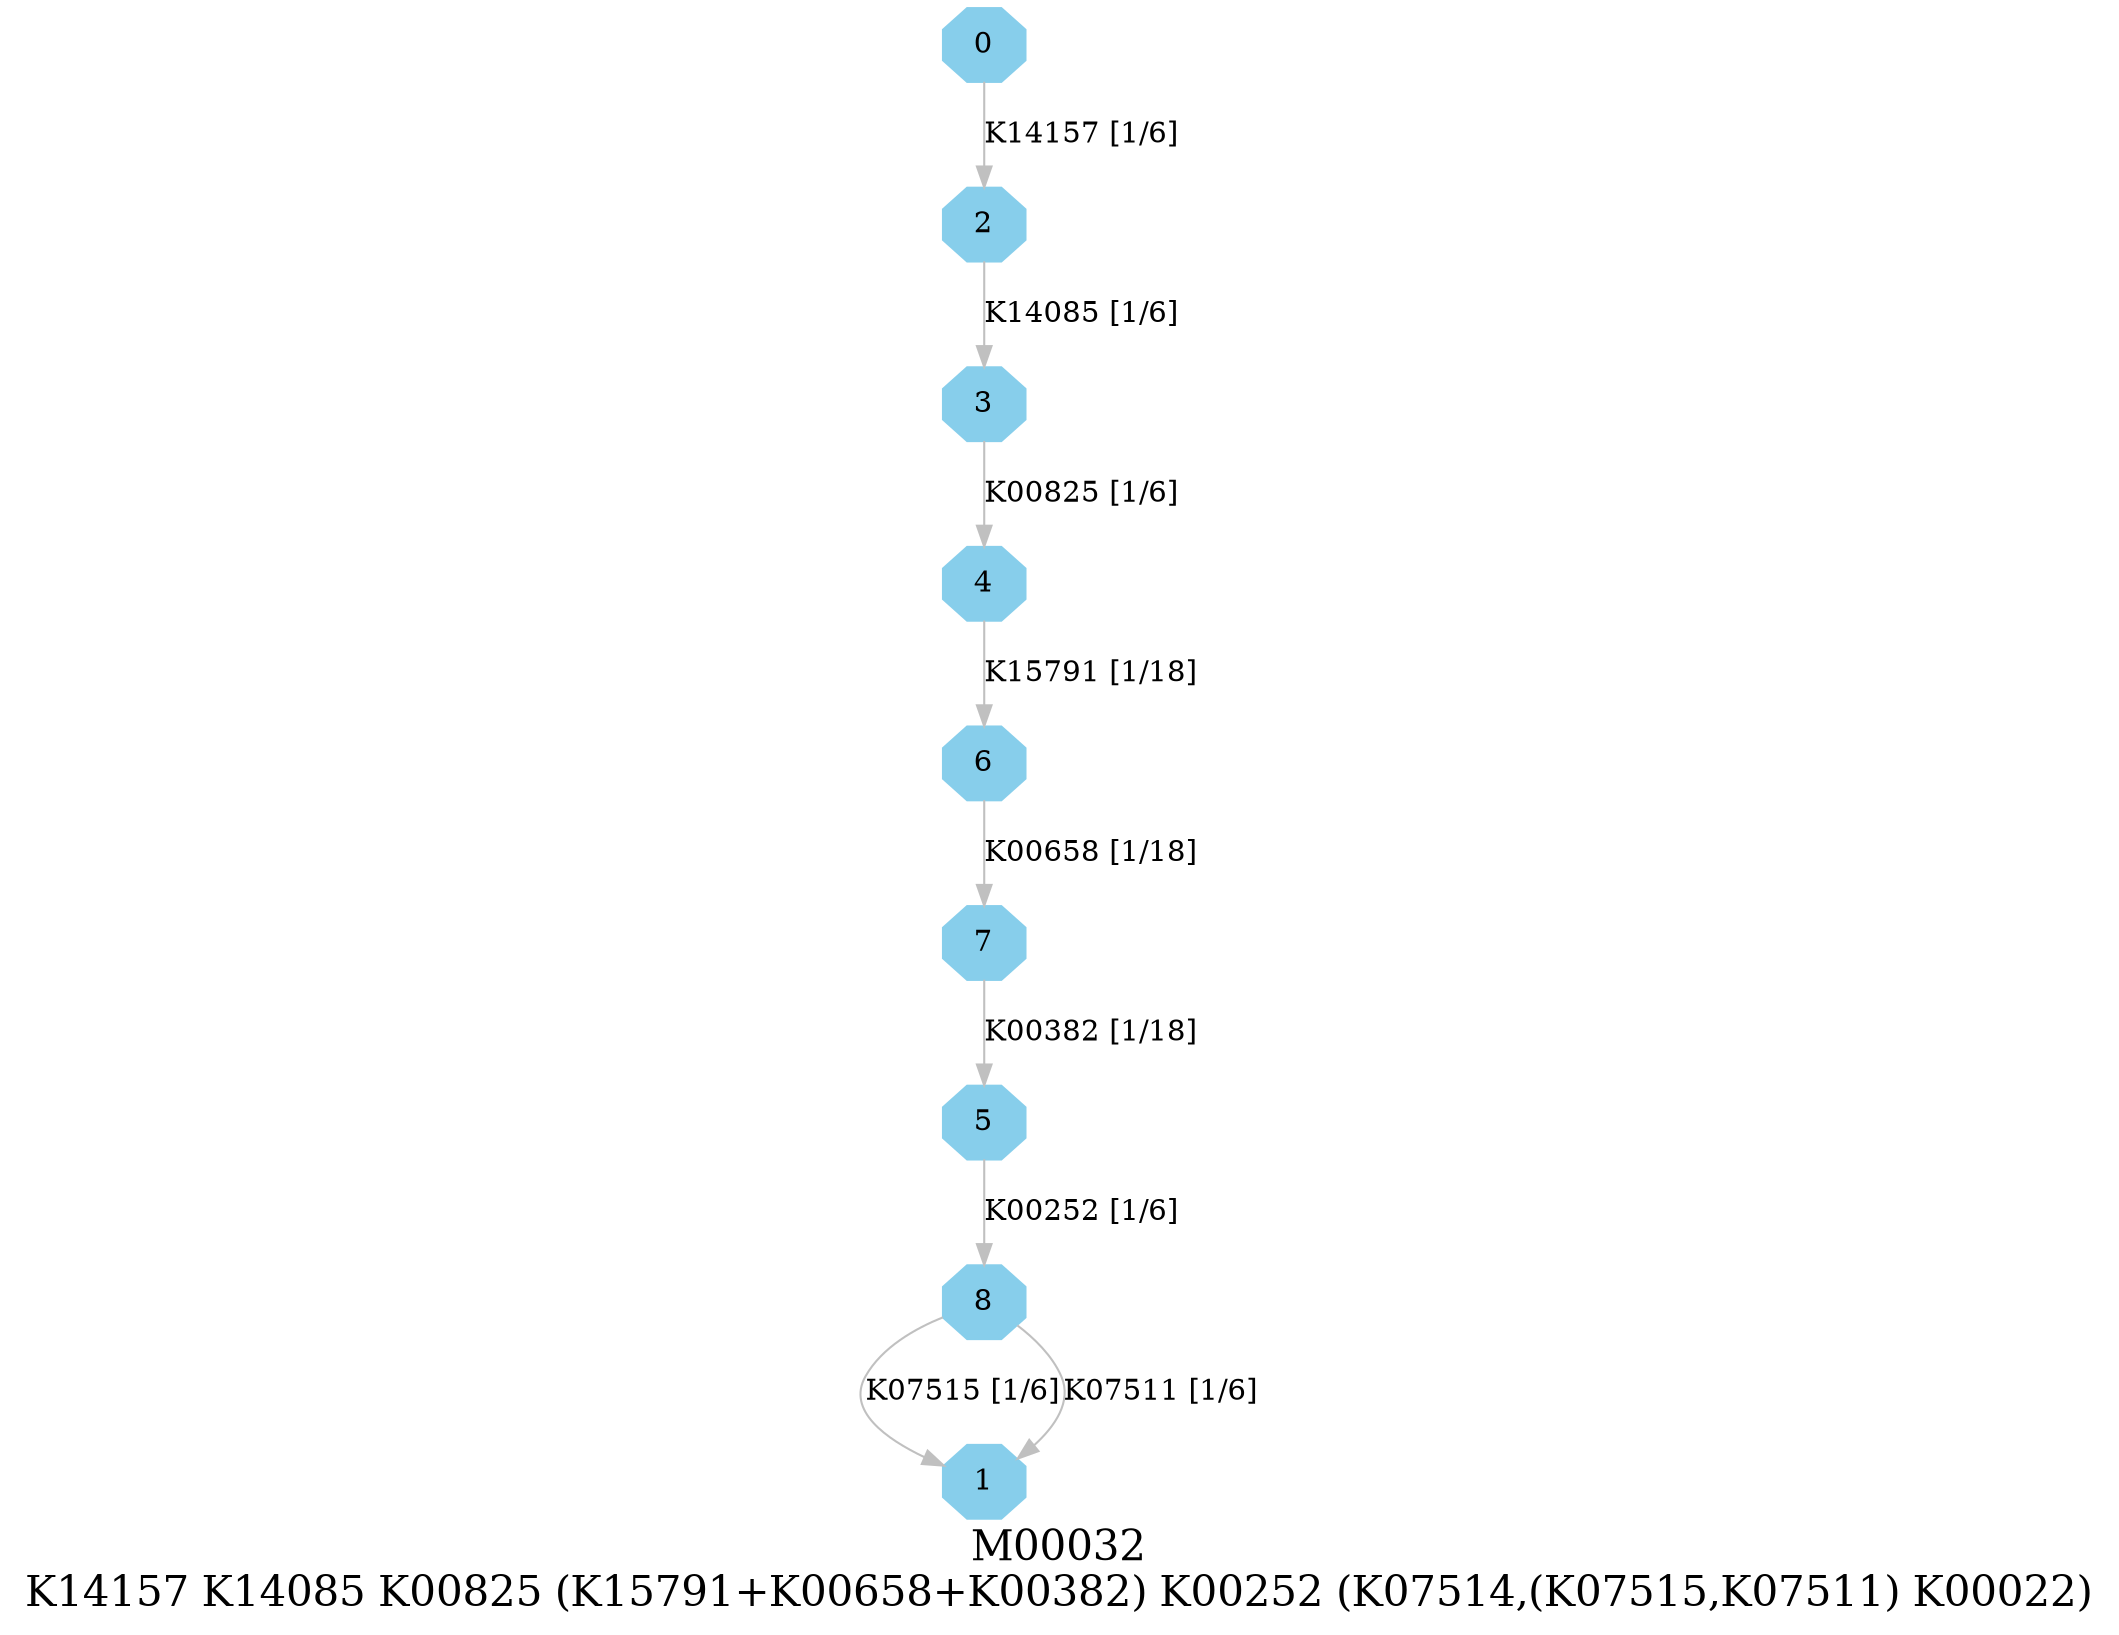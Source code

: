 digraph G {
graph [label="M00032
K14157 K14085 K00825 (K15791+K00658+K00382) K00252 (K07514,(K07515,K07511) K00022)",fontsize=20];
node [shape=box,style=filled];
edge [len=3,color=grey];
{node [width=.3,height=.3,shape=octagon,style=filled,color=skyblue] 0 1 2 3 4 5 6 7 8 }
0 -> 2 [label="K14157 [1/6]"];
2 -> 3 [label="K14085 [1/6]"];
3 -> 4 [label="K00825 [1/6]"];
4 -> 6 [label="K15791 [1/18]"];
5 -> 8 [label="K00252 [1/6]"];
6 -> 7 [label="K00658 [1/18]"];
7 -> 5 [label="K00382 [1/18]"];
8 -> 1 [label="K07515 [1/6]"];
8 -> 1 [label="K07511 [1/6]"];
}
